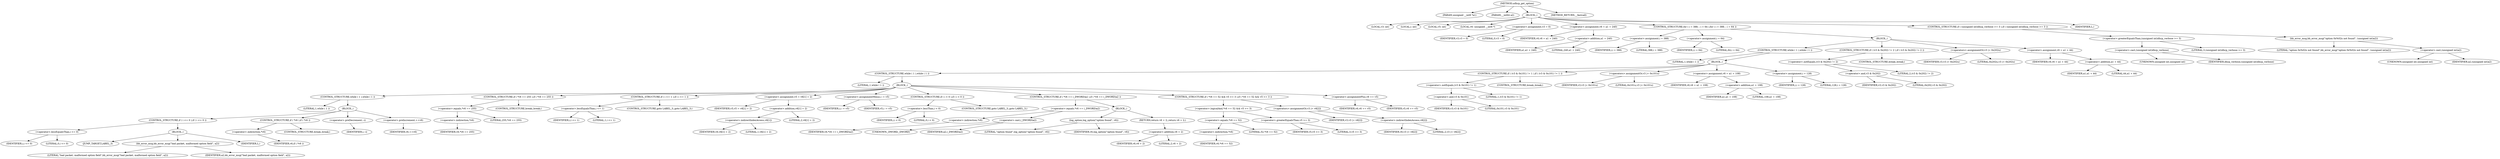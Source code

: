 digraph udhcp_get_option {  
"1000105" [label = "(METHOD,udhcp_get_option)" ]
"1000106" [label = "(PARAM,unsigned __int8 *a1)" ]
"1000107" [label = "(PARAM,__int64 a2)" ]
"1000108" [label = "(BLOCK,,)" ]
"1000109" [label = "(LOCAL,v3: int)" ]
"1000110" [label = "(LOCAL,i: int)" ]
"1000111" [label = "(LOCAL,v5: int)" ]
"1000112" [label = "(LOCAL,v6: unsigned __int8 *)" ]
"1000113" [label = "(<operator>.assignment,v3 = 0)" ]
"1000114" [label = "(IDENTIFIER,v3,v3 = 0)" ]
"1000115" [label = "(LITERAL,0,v3 = 0)" ]
"1000116" [label = "(<operator>.assignment,v6 = a1 + 240)" ]
"1000117" [label = "(IDENTIFIER,v6,v6 = a1 + 240)" ]
"1000118" [label = "(<operator>.addition,a1 + 240)" ]
"1000119" [label = "(IDENTIFIER,a1,a1 + 240)" ]
"1000120" [label = "(LITERAL,240,a1 + 240)" ]
"1000121" [label = "(CONTROL_STRUCTURE,for ( i = 388; ; i = 64 ),for ( i = 388; ; i = 64 ))" ]
"1000122" [label = "(<operator>.assignment,i = 388)" ]
"1000123" [label = "(IDENTIFIER,i,i = 388)" ]
"1000124" [label = "(LITERAL,388,i = 388)" ]
"1000125" [label = "(<operator>.assignment,i = 64)" ]
"1000126" [label = "(IDENTIFIER,i,i = 64)" ]
"1000127" [label = "(LITERAL,64,i = 64)" ]
"1000128" [label = "(BLOCK,,)" ]
"1000129" [label = "(CONTROL_STRUCTURE,while ( 1 ),while ( 1 ))" ]
"1000130" [label = "(LITERAL,1,while ( 1 ))" ]
"1000131" [label = "(BLOCK,,)" ]
"1000132" [label = "(CONTROL_STRUCTURE,while ( 1 ),while ( 1 ))" ]
"1000133" [label = "(LITERAL,1,while ( 1 ))" ]
"1000134" [label = "(BLOCK,,)" ]
"1000135" [label = "(CONTROL_STRUCTURE,while ( 1 ),while ( 1 ))" ]
"1000136" [label = "(LITERAL,1,while ( 1 ))" ]
"1000137" [label = "(BLOCK,,)" ]
"1000138" [label = "(CONTROL_STRUCTURE,if ( i <= 0 ),if ( i <= 0 ))" ]
"1000139" [label = "(<operator>.lessEqualsThan,i <= 0)" ]
"1000140" [label = "(IDENTIFIER,i,i <= 0)" ]
"1000141" [label = "(LITERAL,0,i <= 0)" ]
"1000142" [label = "(BLOCK,,)" ]
"1000143" [label = "(JUMP_TARGET,LABEL_3)" ]
"1000144" [label = "(bb_error_msg,bb_error_msg(\"bad packet, malformed option field\", a2))" ]
"1000145" [label = "(LITERAL,\"bad packet, malformed option field\",bb_error_msg(\"bad packet, malformed option field\", a2))" ]
"1000146" [label = "(IDENTIFIER,a2,bb_error_msg(\"bad packet, malformed option field\", a2))" ]
"1000147" [label = "(IDENTIFIER,L,)" ]
"1000148" [label = "(CONTROL_STRUCTURE,if ( *v6 ),if ( *v6 ))" ]
"1000149" [label = "(<operator>.indirection,*v6)" ]
"1000150" [label = "(IDENTIFIER,v6,if ( *v6 ))" ]
"1000151" [label = "(CONTROL_STRUCTURE,break;,break;)" ]
"1000152" [label = "(<operator>.preDecrement,--i)" ]
"1000153" [label = "(IDENTIFIER,i,--i)" ]
"1000154" [label = "(<operator>.preIncrement,++v6)" ]
"1000155" [label = "(IDENTIFIER,v6,++v6)" ]
"1000156" [label = "(CONTROL_STRUCTURE,if ( *v6 == 255 ),if ( *v6 == 255 ))" ]
"1000157" [label = "(<operator>.equals,*v6 == 255)" ]
"1000158" [label = "(<operator>.indirection,*v6)" ]
"1000159" [label = "(IDENTIFIER,v6,*v6 == 255)" ]
"1000160" [label = "(LITERAL,255,*v6 == 255)" ]
"1000161" [label = "(CONTROL_STRUCTURE,break;,break;)" ]
"1000162" [label = "(CONTROL_STRUCTURE,if ( i <= 1 ),if ( i <= 1 ))" ]
"1000163" [label = "(<operator>.lessEqualsThan,i <= 1)" ]
"1000164" [label = "(IDENTIFIER,i,i <= 1)" ]
"1000165" [label = "(LITERAL,1,i <= 1)" ]
"1000166" [label = "(CONTROL_STRUCTURE,goto LABEL_3;,goto LABEL_3;)" ]
"1000167" [label = "(<operator>.assignment,v5 = v6[1] + 2)" ]
"1000168" [label = "(IDENTIFIER,v5,v5 = v6[1] + 2)" ]
"1000169" [label = "(<operator>.addition,v6[1] + 2)" ]
"1000170" [label = "(<operator>.indirectIndexAccess,v6[1])" ]
"1000171" [label = "(IDENTIFIER,v6,v6[1] + 2)" ]
"1000172" [label = "(LITERAL,1,v6[1] + 2)" ]
"1000173" [label = "(LITERAL,2,v6[1] + 2)" ]
"1000174" [label = "(<operator>.assignmentMinus,i -= v5)" ]
"1000175" [label = "(IDENTIFIER,i,i -= v5)" ]
"1000176" [label = "(IDENTIFIER,v5,i -= v5)" ]
"1000177" [label = "(CONTROL_STRUCTURE,if ( i < 0 ),if ( i < 0 ))" ]
"1000178" [label = "(<operator>.lessThan,i < 0)" ]
"1000179" [label = "(IDENTIFIER,i,i < 0)" ]
"1000180" [label = "(LITERAL,0,i < 0)" ]
"1000181" [label = "(CONTROL_STRUCTURE,goto LABEL_3;,goto LABEL_3;)" ]
"1000182" [label = "(CONTROL_STRUCTURE,if ( *v6 == (_DWORD)a2 ),if ( *v6 == (_DWORD)a2 ))" ]
"1000183" [label = "(<operator>.equals,*v6 == (_DWORD)a2)" ]
"1000184" [label = "(<operator>.indirection,*v6)" ]
"1000185" [label = "(IDENTIFIER,v6,*v6 == (_DWORD)a2)" ]
"1000186" [label = "(<operator>.cast,(_DWORD)a2)" ]
"1000187" [label = "(UNKNOWN,_DWORD,_DWORD)" ]
"1000188" [label = "(IDENTIFIER,a2,(_DWORD)a2)" ]
"1000189" [label = "(BLOCK,,)" ]
"1000190" [label = "(log_option,log_option(\"option found\", v6))" ]
"1000191" [label = "(LITERAL,\"option found\",log_option(\"option found\", v6))" ]
"1000192" [label = "(IDENTIFIER,v6,log_option(\"option found\", v6))" ]
"1000193" [label = "(RETURN,return v6 + 2;,return v6 + 2;)" ]
"1000194" [label = "(<operator>.addition,v6 + 2)" ]
"1000195" [label = "(IDENTIFIER,v6,v6 + 2)" ]
"1000196" [label = "(LITERAL,2,v6 + 2)" ]
"1000197" [label = "(CONTROL_STRUCTURE,if ( *v6 == 52 && v5 >= 3 ),if ( *v6 == 52 && v5 >= 3 ))" ]
"1000198" [label = "(<operator>.logicalAnd,*v6 == 52 && v5 >= 3)" ]
"1000199" [label = "(<operator>.equals,*v6 == 52)" ]
"1000200" [label = "(<operator>.indirection,*v6)" ]
"1000201" [label = "(IDENTIFIER,v6,*v6 == 52)" ]
"1000202" [label = "(LITERAL,52,*v6 == 52)" ]
"1000203" [label = "(<operator>.greaterEqualsThan,v5 >= 3)" ]
"1000204" [label = "(IDENTIFIER,v5,v5 >= 3)" ]
"1000205" [label = "(LITERAL,3,v5 >= 3)" ]
"1000206" [label = "(<operators>.assignmentOr,v3 |= v6[2])" ]
"1000207" [label = "(IDENTIFIER,v3,v3 |= v6[2])" ]
"1000208" [label = "(<operator>.indirectIndexAccess,v6[2])" ]
"1000209" [label = "(IDENTIFIER,v6,v3 |= v6[2])" ]
"1000210" [label = "(LITERAL,2,v3 |= v6[2])" ]
"1000211" [label = "(<operator>.assignmentPlus,v6 += v5)" ]
"1000212" [label = "(IDENTIFIER,v6,v6 += v5)" ]
"1000213" [label = "(IDENTIFIER,v5,v6 += v5)" ]
"1000214" [label = "(CONTROL_STRUCTURE,if ( (v3 & 0x101) != 1 ),if ( (v3 & 0x101) != 1 ))" ]
"1000215" [label = "(<operator>.notEquals,(v3 & 0x101) != 1)" ]
"1000216" [label = "(<operator>.and,v3 & 0x101)" ]
"1000217" [label = "(IDENTIFIER,v3,v3 & 0x101)" ]
"1000218" [label = "(LITERAL,0x101,v3 & 0x101)" ]
"1000219" [label = "(LITERAL,1,(v3 & 0x101) != 1)" ]
"1000220" [label = "(CONTROL_STRUCTURE,break;,break;)" ]
"1000221" [label = "(<operators>.assignmentOr,v3 |= 0x101u)" ]
"1000222" [label = "(IDENTIFIER,v3,v3 |= 0x101u)" ]
"1000223" [label = "(LITERAL,0x101u,v3 |= 0x101u)" ]
"1000224" [label = "(<operator>.assignment,v6 = a1 + 108)" ]
"1000225" [label = "(IDENTIFIER,v6,v6 = a1 + 108)" ]
"1000226" [label = "(<operator>.addition,a1 + 108)" ]
"1000227" [label = "(IDENTIFIER,a1,a1 + 108)" ]
"1000228" [label = "(LITERAL,108,a1 + 108)" ]
"1000229" [label = "(<operator>.assignment,i = 128)" ]
"1000230" [label = "(IDENTIFIER,i,i = 128)" ]
"1000231" [label = "(LITERAL,128,i = 128)" ]
"1000232" [label = "(CONTROL_STRUCTURE,if ( (v3 & 0x202) != 2 ),if ( (v3 & 0x202) != 2 ))" ]
"1000233" [label = "(<operator>.notEquals,(v3 & 0x202) != 2)" ]
"1000234" [label = "(<operator>.and,v3 & 0x202)" ]
"1000235" [label = "(IDENTIFIER,v3,v3 & 0x202)" ]
"1000236" [label = "(LITERAL,0x202,v3 & 0x202)" ]
"1000237" [label = "(LITERAL,2,(v3 & 0x202) != 2)" ]
"1000238" [label = "(CONTROL_STRUCTURE,break;,break;)" ]
"1000239" [label = "(<operators>.assignmentOr,v3 |= 0x202u)" ]
"1000240" [label = "(IDENTIFIER,v3,v3 |= 0x202u)" ]
"1000241" [label = "(LITERAL,0x202u,v3 |= 0x202u)" ]
"1000242" [label = "(<operator>.assignment,v6 = a1 + 44)" ]
"1000243" [label = "(IDENTIFIER,v6,v6 = a1 + 44)" ]
"1000244" [label = "(<operator>.addition,a1 + 44)" ]
"1000245" [label = "(IDENTIFIER,a1,a1 + 44)" ]
"1000246" [label = "(LITERAL,44,a1 + 44)" ]
"1000247" [label = "(CONTROL_STRUCTURE,if ( (unsigned int)dhcp_verbose >= 3 ),if ( (unsigned int)dhcp_verbose >= 3 ))" ]
"1000248" [label = "(<operator>.greaterEqualsThan,(unsigned int)dhcp_verbose >= 3)" ]
"1000249" [label = "(<operator>.cast,(unsigned int)dhcp_verbose)" ]
"1000250" [label = "(UNKNOWN,unsigned int,unsigned int)" ]
"1000251" [label = "(IDENTIFIER,dhcp_verbose,(unsigned int)dhcp_verbose)" ]
"1000252" [label = "(LITERAL,3,(unsigned int)dhcp_verbose >= 3)" ]
"1000253" [label = "(bb_error_msg,bb_error_msg(\"option 0x%02x not found\", (unsigned int)a2))" ]
"1000254" [label = "(LITERAL,\"option 0x%02x not found\",bb_error_msg(\"option 0x%02x not found\", (unsigned int)a2))" ]
"1000255" [label = "(<operator>.cast,(unsigned int)a2)" ]
"1000256" [label = "(UNKNOWN,unsigned int,unsigned int)" ]
"1000257" [label = "(IDENTIFIER,a2,(unsigned int)a2)" ]
"1000258" [label = "(IDENTIFIER,L,)" ]
"1000259" [label = "(METHOD_RETURN,__fastcall)" ]
  "1000105" -> "1000106" 
  "1000105" -> "1000107" 
  "1000105" -> "1000108" 
  "1000105" -> "1000259" 
  "1000108" -> "1000109" 
  "1000108" -> "1000110" 
  "1000108" -> "1000111" 
  "1000108" -> "1000112" 
  "1000108" -> "1000113" 
  "1000108" -> "1000116" 
  "1000108" -> "1000121" 
  "1000108" -> "1000247" 
  "1000108" -> "1000258" 
  "1000113" -> "1000114" 
  "1000113" -> "1000115" 
  "1000116" -> "1000117" 
  "1000116" -> "1000118" 
  "1000118" -> "1000119" 
  "1000118" -> "1000120" 
  "1000121" -> "1000122" 
  "1000121" -> "1000125" 
  "1000121" -> "1000128" 
  "1000122" -> "1000123" 
  "1000122" -> "1000124" 
  "1000125" -> "1000126" 
  "1000125" -> "1000127" 
  "1000128" -> "1000129" 
  "1000128" -> "1000232" 
  "1000128" -> "1000239" 
  "1000128" -> "1000242" 
  "1000129" -> "1000130" 
  "1000129" -> "1000131" 
  "1000131" -> "1000132" 
  "1000131" -> "1000214" 
  "1000131" -> "1000221" 
  "1000131" -> "1000224" 
  "1000131" -> "1000229" 
  "1000132" -> "1000133" 
  "1000132" -> "1000134" 
  "1000134" -> "1000135" 
  "1000134" -> "1000156" 
  "1000134" -> "1000162" 
  "1000134" -> "1000167" 
  "1000134" -> "1000174" 
  "1000134" -> "1000177" 
  "1000134" -> "1000182" 
  "1000134" -> "1000197" 
  "1000134" -> "1000211" 
  "1000135" -> "1000136" 
  "1000135" -> "1000137" 
  "1000137" -> "1000138" 
  "1000137" -> "1000148" 
  "1000137" -> "1000152" 
  "1000137" -> "1000154" 
  "1000138" -> "1000139" 
  "1000138" -> "1000142" 
  "1000139" -> "1000140" 
  "1000139" -> "1000141" 
  "1000142" -> "1000143" 
  "1000142" -> "1000144" 
  "1000142" -> "1000147" 
  "1000144" -> "1000145" 
  "1000144" -> "1000146" 
  "1000148" -> "1000149" 
  "1000148" -> "1000151" 
  "1000149" -> "1000150" 
  "1000152" -> "1000153" 
  "1000154" -> "1000155" 
  "1000156" -> "1000157" 
  "1000156" -> "1000161" 
  "1000157" -> "1000158" 
  "1000157" -> "1000160" 
  "1000158" -> "1000159" 
  "1000162" -> "1000163" 
  "1000162" -> "1000166" 
  "1000163" -> "1000164" 
  "1000163" -> "1000165" 
  "1000167" -> "1000168" 
  "1000167" -> "1000169" 
  "1000169" -> "1000170" 
  "1000169" -> "1000173" 
  "1000170" -> "1000171" 
  "1000170" -> "1000172" 
  "1000174" -> "1000175" 
  "1000174" -> "1000176" 
  "1000177" -> "1000178" 
  "1000177" -> "1000181" 
  "1000178" -> "1000179" 
  "1000178" -> "1000180" 
  "1000182" -> "1000183" 
  "1000182" -> "1000189" 
  "1000183" -> "1000184" 
  "1000183" -> "1000186" 
  "1000184" -> "1000185" 
  "1000186" -> "1000187" 
  "1000186" -> "1000188" 
  "1000189" -> "1000190" 
  "1000189" -> "1000193" 
  "1000190" -> "1000191" 
  "1000190" -> "1000192" 
  "1000193" -> "1000194" 
  "1000194" -> "1000195" 
  "1000194" -> "1000196" 
  "1000197" -> "1000198" 
  "1000197" -> "1000206" 
  "1000198" -> "1000199" 
  "1000198" -> "1000203" 
  "1000199" -> "1000200" 
  "1000199" -> "1000202" 
  "1000200" -> "1000201" 
  "1000203" -> "1000204" 
  "1000203" -> "1000205" 
  "1000206" -> "1000207" 
  "1000206" -> "1000208" 
  "1000208" -> "1000209" 
  "1000208" -> "1000210" 
  "1000211" -> "1000212" 
  "1000211" -> "1000213" 
  "1000214" -> "1000215" 
  "1000214" -> "1000220" 
  "1000215" -> "1000216" 
  "1000215" -> "1000219" 
  "1000216" -> "1000217" 
  "1000216" -> "1000218" 
  "1000221" -> "1000222" 
  "1000221" -> "1000223" 
  "1000224" -> "1000225" 
  "1000224" -> "1000226" 
  "1000226" -> "1000227" 
  "1000226" -> "1000228" 
  "1000229" -> "1000230" 
  "1000229" -> "1000231" 
  "1000232" -> "1000233" 
  "1000232" -> "1000238" 
  "1000233" -> "1000234" 
  "1000233" -> "1000237" 
  "1000234" -> "1000235" 
  "1000234" -> "1000236" 
  "1000239" -> "1000240" 
  "1000239" -> "1000241" 
  "1000242" -> "1000243" 
  "1000242" -> "1000244" 
  "1000244" -> "1000245" 
  "1000244" -> "1000246" 
  "1000247" -> "1000248" 
  "1000247" -> "1000253" 
  "1000248" -> "1000249" 
  "1000248" -> "1000252" 
  "1000249" -> "1000250" 
  "1000249" -> "1000251" 
  "1000253" -> "1000254" 
  "1000253" -> "1000255" 
  "1000255" -> "1000256" 
  "1000255" -> "1000257" 
}
